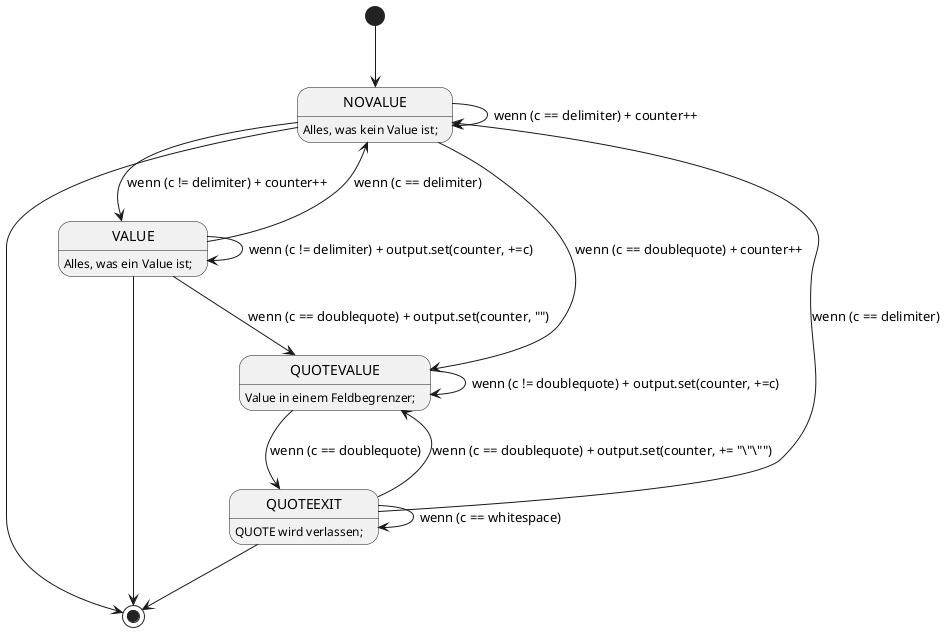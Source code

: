 @startuml

[*] --> NOVALUE

NOVALUE: Alles, was kein Value ist;
VALUE: Alles, was ein Value ist;
QUOTEVALUE: Value in einem Feldbegrenzer;
QUOTEEXIT: QUOTE wird verlassen;

VALUE --> VALUE: wenn (c != delimiter) + output.set(counter, +=c)
VALUE --> NOVALUE: wenn (c == delimiter)
NOVALUE --> VALUE: wenn (c != delimiter) + counter++
NOVALUE --> NOVALUE: wenn (c == delimiter) + counter++

VALUE --> QUOTEVALUE: wenn (c == doublequote) + output.set(counter, "")

NOVALUE --> QUOTEVALUE: wenn (c == doublequote) + counter++
QUOTEVALUE --> QUOTEVALUE: wenn (c != doublequote) + output.set(counter, +=c)
QUOTEVALUE --> QUOTEEXIT: wenn (c == doublequote)
QUOTEEXIT --> QUOTEVALUE: wenn (c == doublequote) + output.set(counter, += "\"\"")
QUOTEEXIT --> NOVALUE: wenn (c == delimiter)
QUOTEEXIT --> QUOTEEXIT: wenn (c == whitespace)

VALUE --> [*]
QUOTEEXIT --> [*]
NOVALUE --> [*]

@enduml
